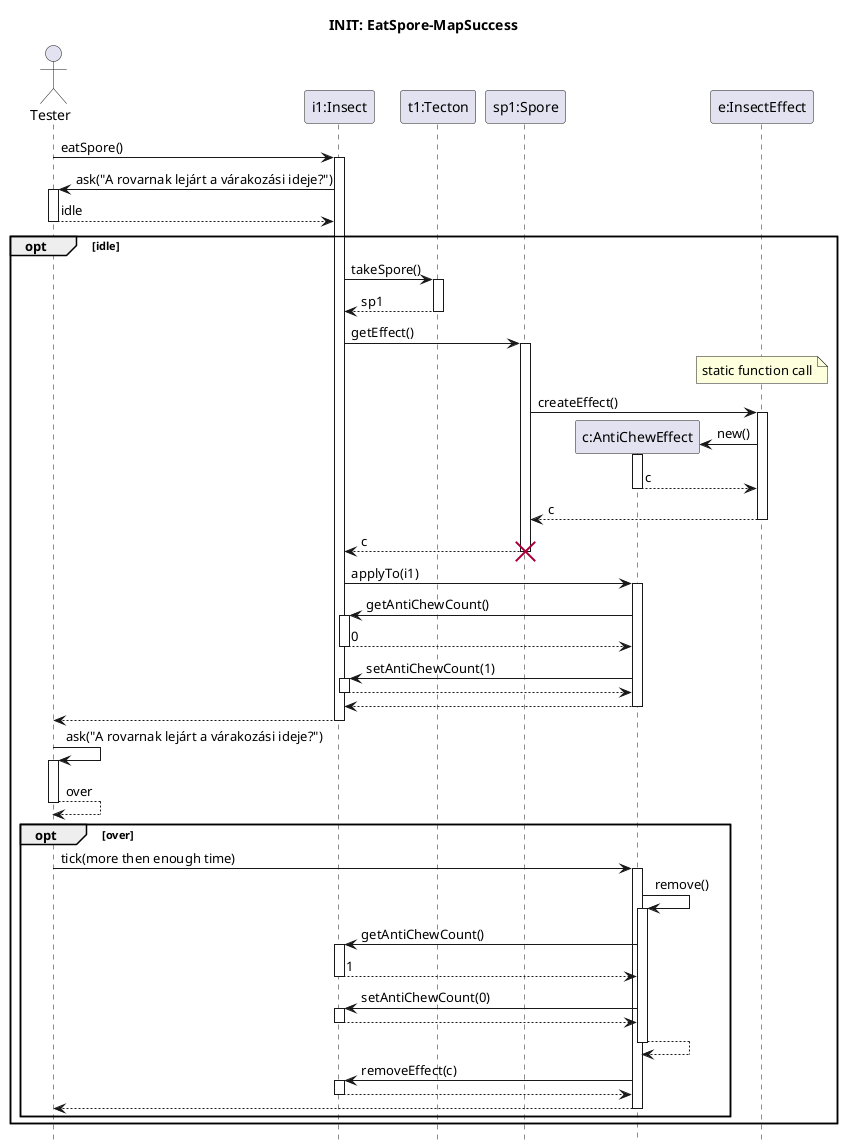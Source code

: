 @startuml Eat-spore/get-get-anticheweffect
hide footbox

title INIT: EatSpore-MapSuccess

actor Tester as S

participant "i1:Insect" as i1
participant "t1:Tecton" as t1
participant "sp1:Spore" as sp1
participant "c:AntiChewEffect" as c
participant "e:InsectEffect" as e

S -> i1 : eatSpore()
activate i1

S <- i1 : ask("A rovarnak lejárt a várakozási ideje?")
activate S
return idle

opt idle
    i1 -> t1 : takeSpore()
    activate t1

    return sp1

    i1 -> sp1 : getEffect()
    note over e : static function call
    activate sp1

    sp1 -> e : createEffect()
    activate e

    create c
    e -> c : new()
    activate c

    return c

    return c
    return c
    destroy sp1

    i1 -> c : applyTo(i1)
    activate c
    c -> i1 : getAntiChewCount()
    activate i1
    return 0

    c -> i1 : setAntiChewCount(1)
    activate i1
    return

    return

    return
    
    S -> S : ask("A rovarnak lejárt a várakozási ideje?")
    activate S
    return over

    opt over
        S -> c : tick(more then enough time)
        activate c

        c -> c : remove()
        activate c
        
        c -> i1 : getAntiChewCount()
        activate i1
        return 1

        c -> i1 : setAntiChewCount(0)
        activate i1
        return

        return

        c -> i1 : removeEffect(c)
        activate i1
        return

        return    
    end
end

@enduml